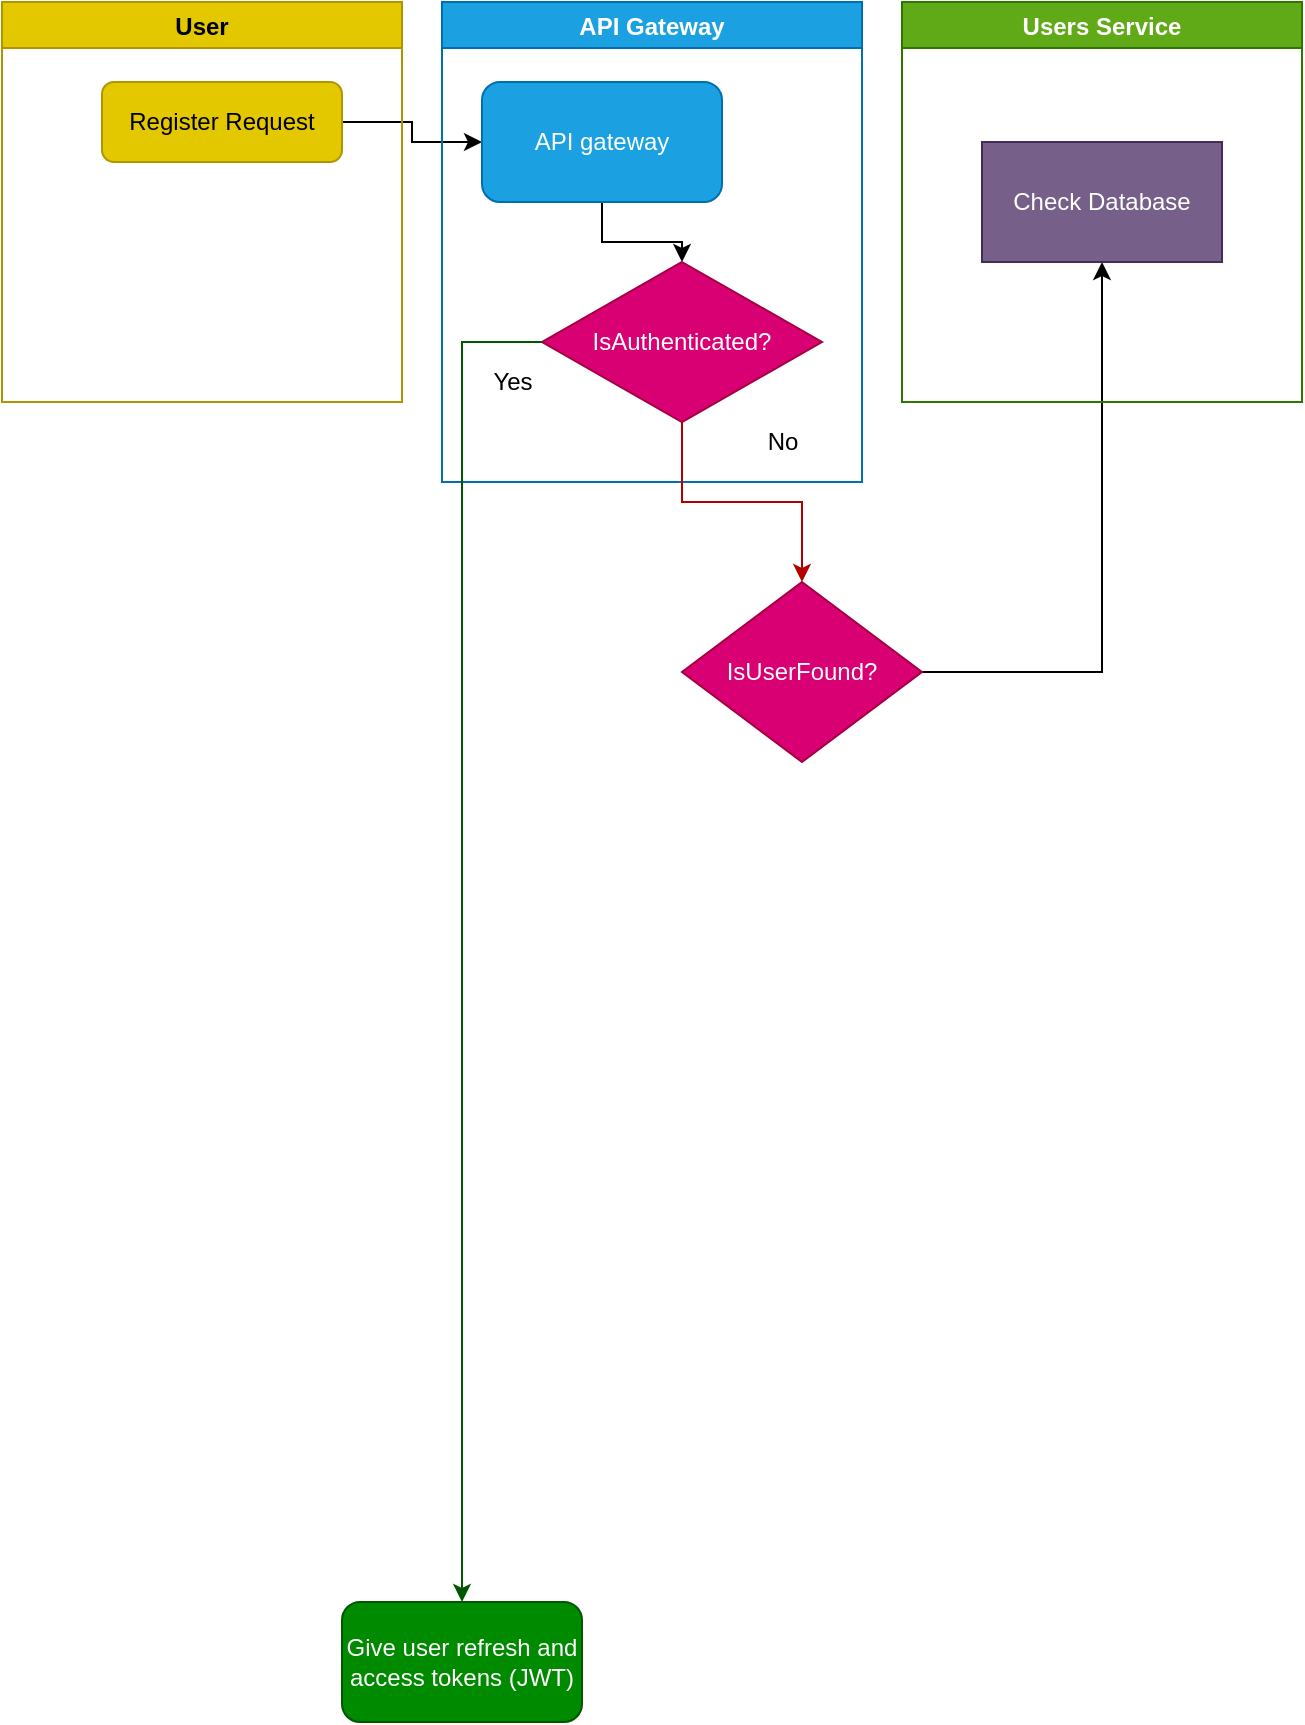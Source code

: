<mxfile version="15.9.1" type="github">
  <diagram id="C5RBs43oDa-KdzZeNtuy" name="Page-1">
    <mxGraphModel dx="1202" dy="851" grid="1" gridSize="10" guides="1" tooltips="1" connect="1" arrows="1" fold="1" page="1" pageScale="1" pageWidth="827" pageHeight="1169" math="0" shadow="0">
      <root>
        <mxCell id="WIyWlLk6GJQsqaUBKTNV-0" />
        <mxCell id="WIyWlLk6GJQsqaUBKTNV-1" parent="WIyWlLk6GJQsqaUBKTNV-0" />
        <mxCell id="z913wySDjgUMjYWv6C2x-1" style="edgeStyle=orthogonalEdgeStyle;rounded=0;orthogonalLoop=1;jettySize=auto;html=1;exitX=1;exitY=0.5;exitDx=0;exitDy=0;" edge="1" parent="WIyWlLk6GJQsqaUBKTNV-1" source="WIyWlLk6GJQsqaUBKTNV-3" target="z913wySDjgUMjYWv6C2x-0">
          <mxGeometry relative="1" as="geometry" />
        </mxCell>
        <mxCell id="z913wySDjgUMjYWv6C2x-4" value="API Gateway" style="swimlane;fillColor=#1ba1e2;fontColor=#ffffff;strokeColor=#006EAF;" vertex="1" parent="WIyWlLk6GJQsqaUBKTNV-1">
          <mxGeometry x="230" y="10" width="210" height="240" as="geometry" />
        </mxCell>
        <mxCell id="z913wySDjgUMjYWv6C2x-6" style="edgeStyle=orthogonalEdgeStyle;rounded=0;orthogonalLoop=1;jettySize=auto;html=1;exitX=0.5;exitY=1;exitDx=0;exitDy=0;entryX=0.5;entryY=0;entryDx=0;entryDy=0;" edge="1" parent="z913wySDjgUMjYWv6C2x-4" source="z913wySDjgUMjYWv6C2x-0" target="z913wySDjgUMjYWv6C2x-2">
          <mxGeometry relative="1" as="geometry" />
        </mxCell>
        <mxCell id="z913wySDjgUMjYWv6C2x-0" value="API gateway" style="rounded=1;whiteSpace=wrap;html=1;fillColor=#1ba1e2;fontColor=#ffffff;strokeColor=#006EAF;" vertex="1" parent="z913wySDjgUMjYWv6C2x-4">
          <mxGeometry x="20" y="40" width="120" height="60" as="geometry" />
        </mxCell>
        <mxCell id="z913wySDjgUMjYWv6C2x-2" value="IsAuthenticated?" style="rhombus;whiteSpace=wrap;html=1;fillColor=#d80073;fontColor=#ffffff;strokeColor=#A50040;" vertex="1" parent="z913wySDjgUMjYWv6C2x-4">
          <mxGeometry x="50" y="130" width="140" height="80" as="geometry" />
        </mxCell>
        <mxCell id="z913wySDjgUMjYWv6C2x-10" value="Yes" style="text;html=1;align=center;verticalAlign=middle;resizable=0;points=[];autosize=1;strokeColor=none;fillColor=none;" vertex="1" parent="z913wySDjgUMjYWv6C2x-4">
          <mxGeometry x="20" y="180" width="30" height="20" as="geometry" />
        </mxCell>
        <mxCell id="z913wySDjgUMjYWv6C2x-7" value="Give user refresh and access tokens (JWT)" style="whiteSpace=wrap;html=1;rounded=1;fillColor=#008a00;fontColor=#ffffff;strokeColor=#005700;" vertex="1" parent="WIyWlLk6GJQsqaUBKTNV-1">
          <mxGeometry x="180" y="810" width="120" height="60" as="geometry" />
        </mxCell>
        <mxCell id="z913wySDjgUMjYWv6C2x-9" style="edgeStyle=orthogonalEdgeStyle;rounded=0;orthogonalLoop=1;jettySize=auto;html=1;exitX=0;exitY=0.5;exitDx=0;exitDy=0;fillColor=#008a00;strokeColor=#005700;" edge="1" parent="WIyWlLk6GJQsqaUBKTNV-1" source="z913wySDjgUMjYWv6C2x-2" target="z913wySDjgUMjYWv6C2x-7">
          <mxGeometry relative="1" as="geometry" />
        </mxCell>
        <mxCell id="z913wySDjgUMjYWv6C2x-18" value="" style="edgeStyle=orthogonalEdgeStyle;rounded=0;orthogonalLoop=1;jettySize=auto;html=1;" edge="1" parent="WIyWlLk6GJQsqaUBKTNV-1" source="z913wySDjgUMjYWv6C2x-11" target="z913wySDjgUMjYWv6C2x-17">
          <mxGeometry relative="1" as="geometry" />
        </mxCell>
        <mxCell id="z913wySDjgUMjYWv6C2x-11" value="IsUserFound?" style="rhombus;whiteSpace=wrap;html=1;fillColor=#d80073;fontColor=#ffffff;strokeColor=#A50040;" vertex="1" parent="WIyWlLk6GJQsqaUBKTNV-1">
          <mxGeometry x="350" y="300" width="120" height="90" as="geometry" />
        </mxCell>
        <mxCell id="z913wySDjgUMjYWv6C2x-12" style="edgeStyle=orthogonalEdgeStyle;rounded=0;orthogonalLoop=1;jettySize=auto;html=1;exitX=0.5;exitY=1;exitDx=0;exitDy=0;fillColor=#e51400;strokeColor=#B20000;" edge="1" parent="WIyWlLk6GJQsqaUBKTNV-1" source="z913wySDjgUMjYWv6C2x-2" target="z913wySDjgUMjYWv6C2x-11">
          <mxGeometry relative="1" as="geometry" />
        </mxCell>
        <mxCell id="z913wySDjgUMjYWv6C2x-13" value="No" style="text;html=1;align=center;verticalAlign=middle;resizable=0;points=[];autosize=1;strokeColor=none;fillColor=none;" vertex="1" parent="WIyWlLk6GJQsqaUBKTNV-1">
          <mxGeometry x="385" y="220" width="30" height="20" as="geometry" />
        </mxCell>
        <mxCell id="z913wySDjgUMjYWv6C2x-19" value="Users Service" style="swimlane;fillColor=#60a917;fontColor=#ffffff;strokeColor=#2D7600;" vertex="1" parent="WIyWlLk6GJQsqaUBKTNV-1">
          <mxGeometry x="460.0" y="10" width="200" height="200" as="geometry" />
        </mxCell>
        <mxCell id="z913wySDjgUMjYWv6C2x-17" value="Check Database" style="whiteSpace=wrap;html=1;fontColor=#ffffff;strokeColor=#432D57;fillColor=#76608a;" vertex="1" parent="z913wySDjgUMjYWv6C2x-19">
          <mxGeometry x="40.0" y="70" width="120" height="60" as="geometry" />
        </mxCell>
        <mxCell id="z913wySDjgUMjYWv6C2x-20" value="User" style="swimlane;fillColor=#e3c800;fontColor=#000000;strokeColor=#B09500;" vertex="1" parent="WIyWlLk6GJQsqaUBKTNV-1">
          <mxGeometry x="10.0" y="10" width="200" height="200" as="geometry" />
        </mxCell>
        <mxCell id="WIyWlLk6GJQsqaUBKTNV-3" value="Register Request" style="rounded=1;whiteSpace=wrap;html=1;fontSize=12;glass=0;strokeWidth=1;shadow=0;fillColor=#e3c800;fontColor=#000000;strokeColor=#B09500;" parent="z913wySDjgUMjYWv6C2x-20" vertex="1">
          <mxGeometry x="50.0" y="40" width="120" height="40" as="geometry" />
        </mxCell>
      </root>
    </mxGraphModel>
  </diagram>
</mxfile>
